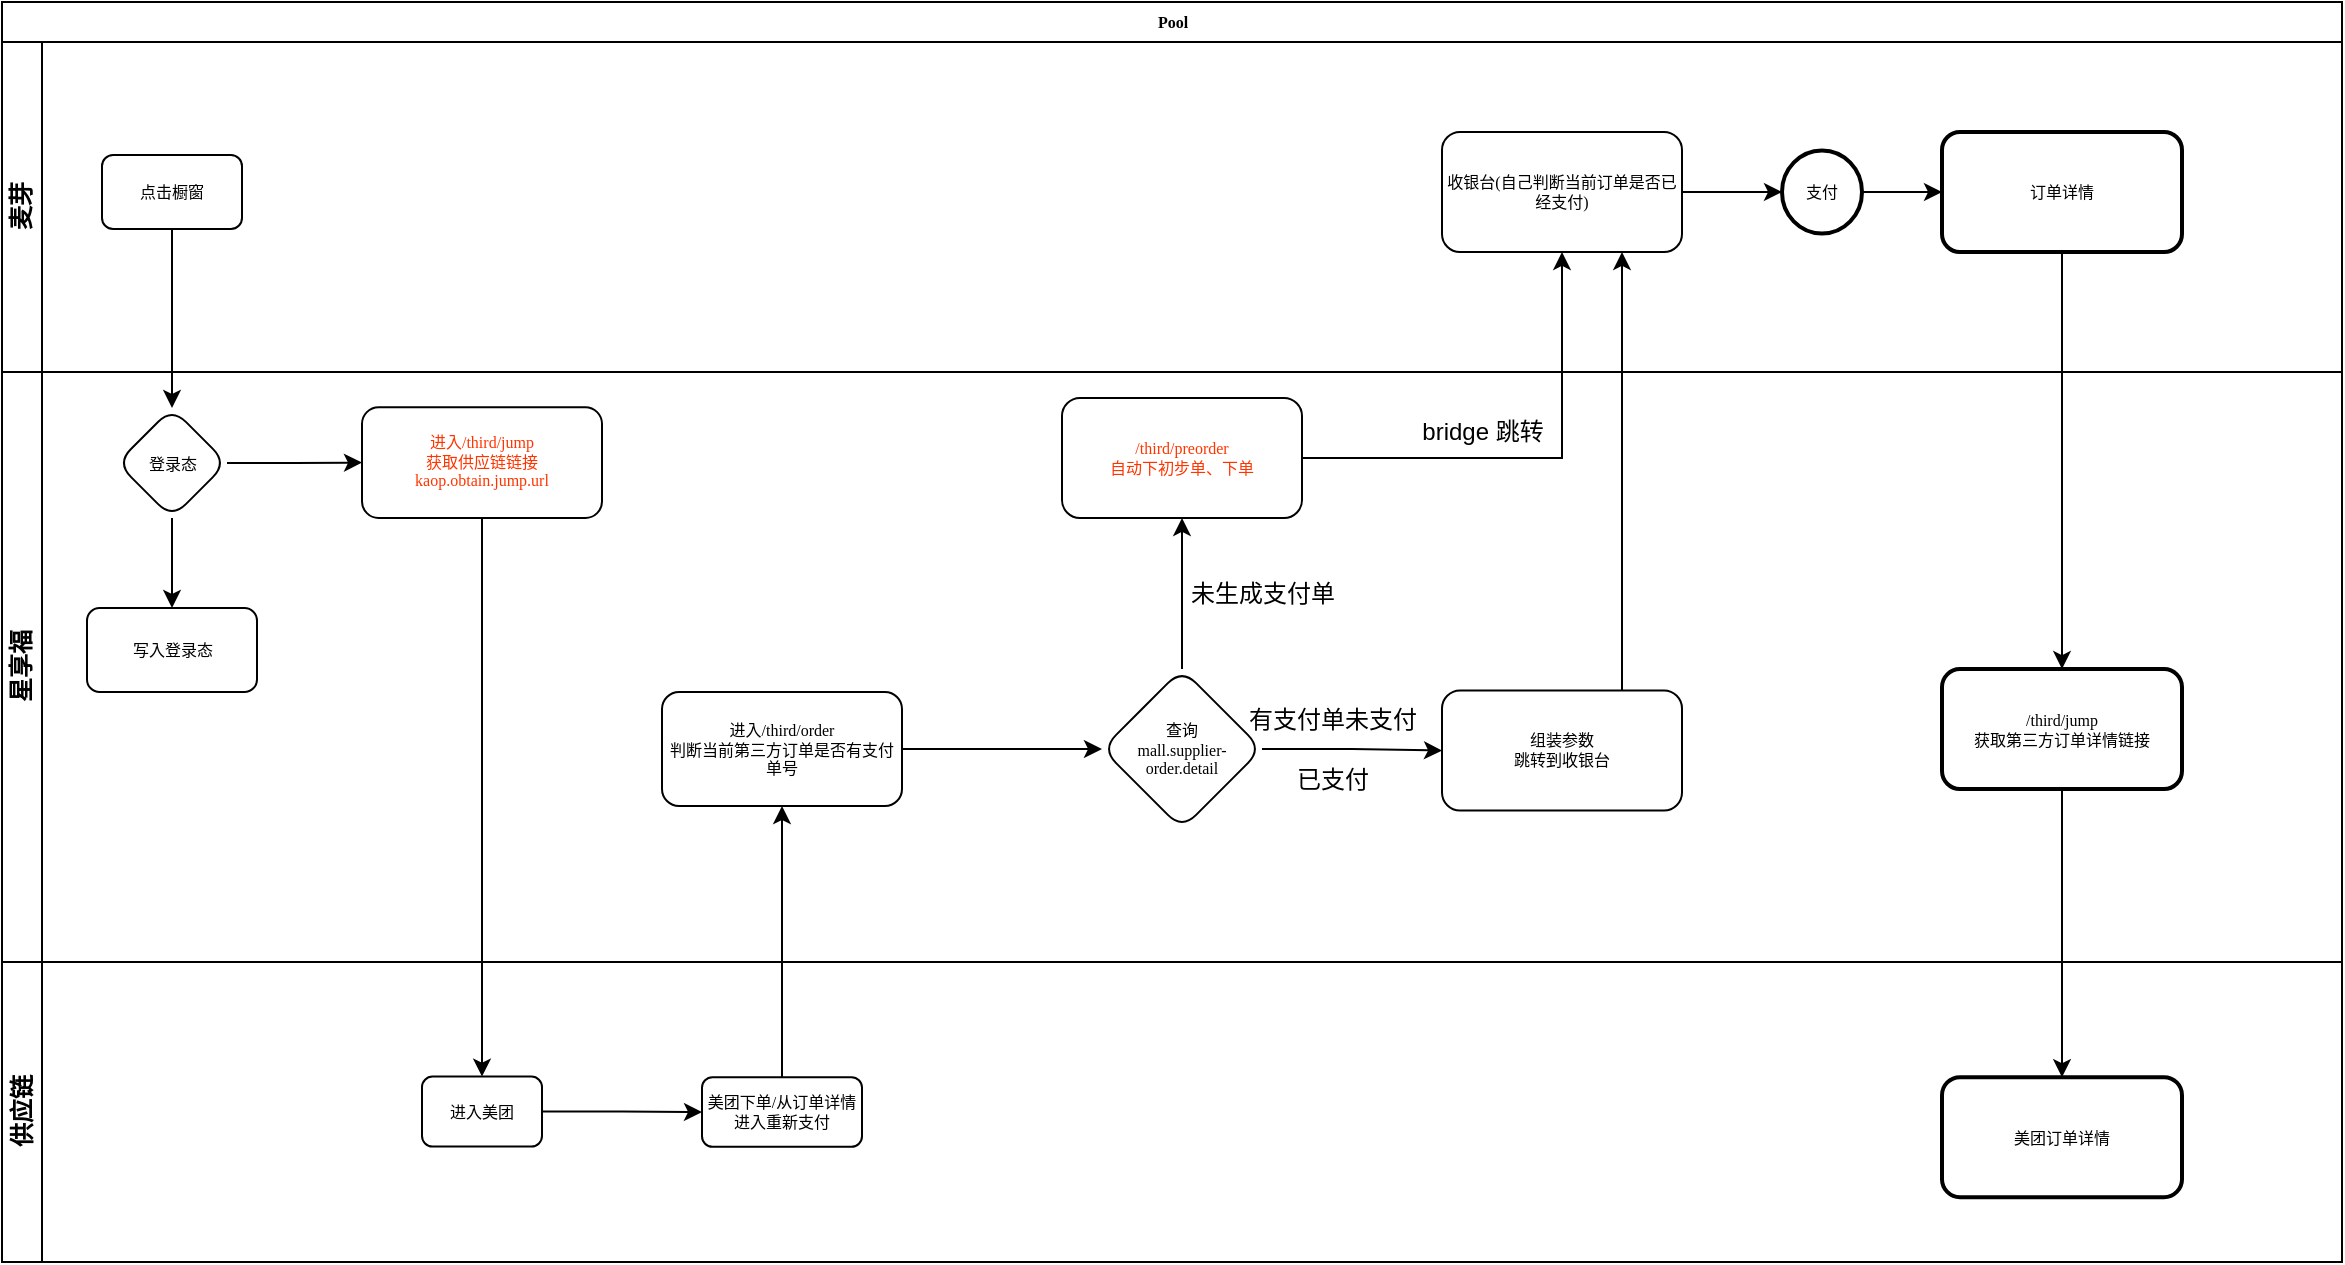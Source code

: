 <mxfile version="21.6.1" type="github">
  <diagram name="Page-1" id="c7488fd3-1785-93aa-aadb-54a6760d102a">
    <mxGraphModel dx="1366" dy="765" grid="1" gridSize="10" guides="1" tooltips="1" connect="1" arrows="1" fold="1" page="1" pageScale="1" pageWidth="1100" pageHeight="850" background="none" math="0" shadow="0">
      <root>
        <mxCell id="0" />
        <mxCell id="1" parent="0" />
        <mxCell id="2b4e8129b02d487f-1" value="Pool" style="swimlane;html=1;childLayout=stackLayout;horizontal=1;startSize=20;horizontalStack=0;rounded=0;shadow=0;labelBackgroundColor=none;strokeWidth=1;fontFamily=Verdana;fontSize=8;align=center;" parent="1" vertex="1">
          <mxGeometry x="180" y="70" width="1170" height="630" as="geometry" />
        </mxCell>
        <mxCell id="2b4e8129b02d487f-2" value="麦芽" style="swimlane;html=1;startSize=20;horizontal=0;" parent="2b4e8129b02d487f-1" vertex="1">
          <mxGeometry y="20" width="1170" height="165" as="geometry" />
        </mxCell>
        <mxCell id="2b4e8129b02d487f-6" value="点击橱窗" style="rounded=1;whiteSpace=wrap;html=1;shadow=0;labelBackgroundColor=none;strokeWidth=1;fontFamily=Verdana;fontSize=8;align=center;" parent="2b4e8129b02d487f-2" vertex="1">
          <mxGeometry x="50" y="56.5" width="70" height="37" as="geometry" />
        </mxCell>
        <mxCell id="MGzKOpBgtK-zO4pnunzB-31" value="" style="edgeStyle=orthogonalEdgeStyle;rounded=0;orthogonalLoop=1;jettySize=auto;html=1;" edge="1" parent="2b4e8129b02d487f-2" source="MGzKOpBgtK-zO4pnunzB-23" target="MGzKOpBgtK-zO4pnunzB-30">
          <mxGeometry relative="1" as="geometry" />
        </mxCell>
        <mxCell id="MGzKOpBgtK-zO4pnunzB-23" value="收银台(自己判断当前订单是否已经支付)" style="whiteSpace=wrap;html=1;fontSize=8;fontFamily=Verdana;rounded=1;shadow=0;labelBackgroundColor=none;strokeWidth=1;" vertex="1" parent="2b4e8129b02d487f-2">
          <mxGeometry x="720" y="44.995" width="120" height="60" as="geometry" />
        </mxCell>
        <mxCell id="MGzKOpBgtK-zO4pnunzB-29" value="bridge 跳转" style="text;html=1;align=center;verticalAlign=middle;resizable=0;points=[];autosize=1;strokeColor=none;fillColor=none;" vertex="1" parent="2b4e8129b02d487f-2">
          <mxGeometry x="700" y="180" width="80" height="30" as="geometry" />
        </mxCell>
        <mxCell id="MGzKOpBgtK-zO4pnunzB-33" value="" style="edgeStyle=orthogonalEdgeStyle;rounded=0;orthogonalLoop=1;jettySize=auto;html=1;" edge="1" parent="2b4e8129b02d487f-2" source="MGzKOpBgtK-zO4pnunzB-30" target="MGzKOpBgtK-zO4pnunzB-32">
          <mxGeometry relative="1" as="geometry" />
        </mxCell>
        <mxCell id="MGzKOpBgtK-zO4pnunzB-30" value="支付" style="ellipse;whiteSpace=wrap;html=1;fontSize=8;fontFamily=Verdana;rounded=1;shadow=0;labelBackgroundColor=none;strokeWidth=2;" vertex="1" parent="2b4e8129b02d487f-2">
          <mxGeometry x="890" y="54.25" width="40" height="41.49" as="geometry" />
        </mxCell>
        <mxCell id="MGzKOpBgtK-zO4pnunzB-32" value="订单详情" style="whiteSpace=wrap;html=1;fontSize=8;fontFamily=Verdana;rounded=1;shadow=0;labelBackgroundColor=none;strokeWidth=2;" vertex="1" parent="2b4e8129b02d487f-2">
          <mxGeometry x="970" y="44.995" width="120" height="60" as="geometry" />
        </mxCell>
        <mxCell id="2b4e8129b02d487f-3" value="星享福" style="swimlane;html=1;startSize=20;horizontal=0;" parent="2b4e8129b02d487f-1" vertex="1">
          <mxGeometry y="185" width="1170" height="295" as="geometry" />
        </mxCell>
        <mxCell id="MGzKOpBgtK-zO4pnunzB-4" value="" style="edgeStyle=orthogonalEdgeStyle;rounded=0;orthogonalLoop=1;jettySize=auto;html=1;" edge="1" parent="2b4e8129b02d487f-3" source="MGzKOpBgtK-zO4pnunzB-1" target="MGzKOpBgtK-zO4pnunzB-3">
          <mxGeometry relative="1" as="geometry" />
        </mxCell>
        <mxCell id="MGzKOpBgtK-zO4pnunzB-6" value="" style="edgeStyle=orthogonalEdgeStyle;rounded=0;orthogonalLoop=1;jettySize=auto;html=1;" edge="1" parent="2b4e8129b02d487f-3" source="MGzKOpBgtK-zO4pnunzB-1" target="MGzKOpBgtK-zO4pnunzB-5">
          <mxGeometry relative="1" as="geometry" />
        </mxCell>
        <mxCell id="MGzKOpBgtK-zO4pnunzB-1" value="登录态" style="rhombus;whiteSpace=wrap;html=1;fontSize=8;fontFamily=Verdana;rounded=1;shadow=0;labelBackgroundColor=none;strokeWidth=1;" vertex="1" parent="2b4e8129b02d487f-3">
          <mxGeometry x="57.5" y="18" width="55" height="55" as="geometry" />
        </mxCell>
        <mxCell id="MGzKOpBgtK-zO4pnunzB-3" value="写入登录态" style="whiteSpace=wrap;html=1;fontSize=8;fontFamily=Verdana;rounded=1;shadow=0;labelBackgroundColor=none;strokeWidth=1;" vertex="1" parent="2b4e8129b02d487f-3">
          <mxGeometry x="42.5" y="118" width="85" height="42" as="geometry" />
        </mxCell>
        <mxCell id="MGzKOpBgtK-zO4pnunzB-5" value="&lt;font color=&quot;#ff3500&quot;&gt;进入/third/jump&lt;br&gt;获取供应链链接&lt;br&gt;kaop.obtain.jump.url&lt;/font&gt;" style="whiteSpace=wrap;html=1;fontSize=8;fontFamily=Verdana;rounded=1;shadow=0;labelBackgroundColor=none;strokeWidth=1;" vertex="1" parent="2b4e8129b02d487f-3">
          <mxGeometry x="180" y="17.62" width="120" height="55.38" as="geometry" />
        </mxCell>
        <mxCell id="MGzKOpBgtK-zO4pnunzB-14" value="" style="edgeStyle=orthogonalEdgeStyle;rounded=0;orthogonalLoop=1;jettySize=auto;html=1;" edge="1" parent="2b4e8129b02d487f-3" source="MGzKOpBgtK-zO4pnunzB-11" target="MGzKOpBgtK-zO4pnunzB-13">
          <mxGeometry relative="1" as="geometry" />
        </mxCell>
        <mxCell id="MGzKOpBgtK-zO4pnunzB-11" value="&lt;div&gt;进入/third/order&lt;/div&gt;&lt;div&gt;判断当前第三方订单是否有支付单号&lt;/div&gt;" style="whiteSpace=wrap;html=1;fontSize=8;fontFamily=Verdana;rounded=1;shadow=0;labelBackgroundColor=none;strokeWidth=1;" vertex="1" parent="2b4e8129b02d487f-3">
          <mxGeometry x="330" y="160" width="120" height="57.01" as="geometry" />
        </mxCell>
        <mxCell id="MGzKOpBgtK-zO4pnunzB-16" value="" style="edgeStyle=orthogonalEdgeStyle;rounded=0;orthogonalLoop=1;jettySize=auto;html=1;" edge="1" parent="2b4e8129b02d487f-3" source="MGzKOpBgtK-zO4pnunzB-13" target="MGzKOpBgtK-zO4pnunzB-15">
          <mxGeometry relative="1" as="geometry" />
        </mxCell>
        <mxCell id="MGzKOpBgtK-zO4pnunzB-20" value="" style="edgeStyle=orthogonalEdgeStyle;rounded=0;orthogonalLoop=1;jettySize=auto;html=1;" edge="1" parent="2b4e8129b02d487f-3" source="MGzKOpBgtK-zO4pnunzB-13" target="MGzKOpBgtK-zO4pnunzB-19">
          <mxGeometry relative="1" as="geometry" />
        </mxCell>
        <mxCell id="MGzKOpBgtK-zO4pnunzB-13" value="查询&lt;br&gt;mall.supplier-order.detail" style="rhombus;whiteSpace=wrap;html=1;fontSize=8;fontFamily=Verdana;rounded=1;shadow=0;labelBackgroundColor=none;strokeWidth=1;" vertex="1" parent="2b4e8129b02d487f-3">
          <mxGeometry x="550" y="148.505" width="80" height="80" as="geometry" />
        </mxCell>
        <mxCell id="MGzKOpBgtK-zO4pnunzB-15" value="&lt;font color=&quot;#ff3500&quot;&gt;/third/preorder&lt;br&gt;自动下初步单、下单&lt;/font&gt;" style="whiteSpace=wrap;html=1;fontSize=8;fontFamily=Verdana;rounded=1;shadow=0;labelBackgroundColor=none;strokeWidth=1;" vertex="1" parent="2b4e8129b02d487f-3">
          <mxGeometry x="530" y="12.995" width="120" height="60" as="geometry" />
        </mxCell>
        <mxCell id="MGzKOpBgtK-zO4pnunzB-19" value="组装参数&lt;br&gt;跳转到收银台" style="whiteSpace=wrap;html=1;fontSize=8;fontFamily=Verdana;rounded=1;shadow=0;labelBackgroundColor=none;strokeWidth=1;" vertex="1" parent="2b4e8129b02d487f-3">
          <mxGeometry x="720" y="159.255" width="120" height="60" as="geometry" />
        </mxCell>
        <mxCell id="MGzKOpBgtK-zO4pnunzB-26" value="未生成支付单" style="text;html=1;align=center;verticalAlign=middle;resizable=0;points=[];autosize=1;strokeColor=none;fillColor=none;" vertex="1" parent="2b4e8129b02d487f-3">
          <mxGeometry x="580" y="96" width="100" height="30" as="geometry" />
        </mxCell>
        <mxCell id="MGzKOpBgtK-zO4pnunzB-27" value="有支付单未支付" style="text;html=1;align=center;verticalAlign=middle;resizable=0;points=[];autosize=1;strokeColor=none;fillColor=none;" vertex="1" parent="2b4e8129b02d487f-3">
          <mxGeometry x="610" y="159.26" width="110" height="30" as="geometry" />
        </mxCell>
        <mxCell id="MGzKOpBgtK-zO4pnunzB-34" value="/third/jump&lt;br&gt;获取第三方订单详情链接" style="whiteSpace=wrap;html=1;fontSize=8;fontFamily=Verdana;rounded=1;shadow=0;labelBackgroundColor=none;strokeWidth=2;" vertex="1" parent="2b4e8129b02d487f-3">
          <mxGeometry x="970" y="148.51" width="120" height="60" as="geometry" />
        </mxCell>
        <mxCell id="MGzKOpBgtK-zO4pnunzB-28" value="已支付" style="text;html=1;align=center;verticalAlign=middle;resizable=0;points=[];autosize=1;strokeColor=none;fillColor=none;" vertex="1" parent="2b4e8129b02d487f-3">
          <mxGeometry x="635" y="189.26" width="60" height="30" as="geometry" />
        </mxCell>
        <mxCell id="MGzKOpBgtK-zO4pnunzB-2" value="" style="edgeStyle=orthogonalEdgeStyle;rounded=0;orthogonalLoop=1;jettySize=auto;html=1;" edge="1" parent="2b4e8129b02d487f-1" source="2b4e8129b02d487f-6" target="MGzKOpBgtK-zO4pnunzB-1">
          <mxGeometry relative="1" as="geometry" />
        </mxCell>
        <mxCell id="MGzKOpBgtK-zO4pnunzB-24" value="" style="edgeStyle=orthogonalEdgeStyle;rounded=0;orthogonalLoop=1;jettySize=auto;html=1;" edge="1" parent="2b4e8129b02d487f-1" source="MGzKOpBgtK-zO4pnunzB-15" target="MGzKOpBgtK-zO4pnunzB-23">
          <mxGeometry relative="1" as="geometry" />
        </mxCell>
        <mxCell id="MGzKOpBgtK-zO4pnunzB-25" style="edgeStyle=orthogonalEdgeStyle;rounded=0;orthogonalLoop=1;jettySize=auto;html=1;exitX=0.75;exitY=0;exitDx=0;exitDy=0;entryX=0.75;entryY=1;entryDx=0;entryDy=0;" edge="1" parent="2b4e8129b02d487f-1" source="MGzKOpBgtK-zO4pnunzB-19" target="MGzKOpBgtK-zO4pnunzB-23">
          <mxGeometry relative="1" as="geometry" />
        </mxCell>
        <mxCell id="MGzKOpBgtK-zO4pnunzB-35" value="" style="edgeStyle=orthogonalEdgeStyle;rounded=0;orthogonalLoop=1;jettySize=auto;html=1;" edge="1" parent="2b4e8129b02d487f-1" source="MGzKOpBgtK-zO4pnunzB-32" target="MGzKOpBgtK-zO4pnunzB-34">
          <mxGeometry relative="1" as="geometry" />
        </mxCell>
        <mxCell id="MGzKOpBgtK-zO4pnunzB-8" value="" style="edgeStyle=orthogonalEdgeStyle;rounded=0;orthogonalLoop=1;jettySize=auto;html=1;" edge="1" parent="2b4e8129b02d487f-1" source="MGzKOpBgtK-zO4pnunzB-5" target="MGzKOpBgtK-zO4pnunzB-7">
          <mxGeometry relative="1" as="geometry" />
        </mxCell>
        <mxCell id="MGzKOpBgtK-zO4pnunzB-12" value="" style="edgeStyle=orthogonalEdgeStyle;rounded=0;orthogonalLoop=1;jettySize=auto;html=1;" edge="1" parent="2b4e8129b02d487f-1" source="MGzKOpBgtK-zO4pnunzB-9" target="MGzKOpBgtK-zO4pnunzB-11">
          <mxGeometry relative="1" as="geometry" />
        </mxCell>
        <mxCell id="MGzKOpBgtK-zO4pnunzB-37" value="" style="edgeStyle=orthogonalEdgeStyle;rounded=0;orthogonalLoop=1;jettySize=auto;html=1;" edge="1" parent="2b4e8129b02d487f-1" source="MGzKOpBgtK-zO4pnunzB-34" target="MGzKOpBgtK-zO4pnunzB-36">
          <mxGeometry relative="1" as="geometry" />
        </mxCell>
        <mxCell id="2b4e8129b02d487f-4" value="供应链" style="swimlane;html=1;startSize=20;horizontal=0;" parent="2b4e8129b02d487f-1" vertex="1">
          <mxGeometry y="480" width="1170" height="150" as="geometry" />
        </mxCell>
        <mxCell id="MGzKOpBgtK-zO4pnunzB-10" value="" style="edgeStyle=orthogonalEdgeStyle;rounded=0;orthogonalLoop=1;jettySize=auto;html=1;" edge="1" parent="2b4e8129b02d487f-4" source="MGzKOpBgtK-zO4pnunzB-7" target="MGzKOpBgtK-zO4pnunzB-9">
          <mxGeometry relative="1" as="geometry" />
        </mxCell>
        <mxCell id="MGzKOpBgtK-zO4pnunzB-7" value="进入美团" style="whiteSpace=wrap;html=1;fontSize=8;fontFamily=Verdana;rounded=1;shadow=0;labelBackgroundColor=none;strokeWidth=1;" vertex="1" parent="2b4e8129b02d487f-4">
          <mxGeometry x="210" y="57.31" width="60" height="35" as="geometry" />
        </mxCell>
        <mxCell id="MGzKOpBgtK-zO4pnunzB-9" value="美团下单/从订单详情进入重新支付" style="whiteSpace=wrap;html=1;fontSize=8;fontFamily=Verdana;rounded=1;shadow=0;labelBackgroundColor=none;strokeWidth=1;" vertex="1" parent="2b4e8129b02d487f-4">
          <mxGeometry x="350" y="57.59" width="80" height="34.81" as="geometry" />
        </mxCell>
        <mxCell id="MGzKOpBgtK-zO4pnunzB-36" value="美团订单详情" style="whiteSpace=wrap;html=1;fontSize=8;fontFamily=Verdana;rounded=1;shadow=0;labelBackgroundColor=none;strokeWidth=2;" vertex="1" parent="2b4e8129b02d487f-4">
          <mxGeometry x="970" y="57.59" width="120" height="60" as="geometry" />
        </mxCell>
      </root>
    </mxGraphModel>
  </diagram>
</mxfile>
